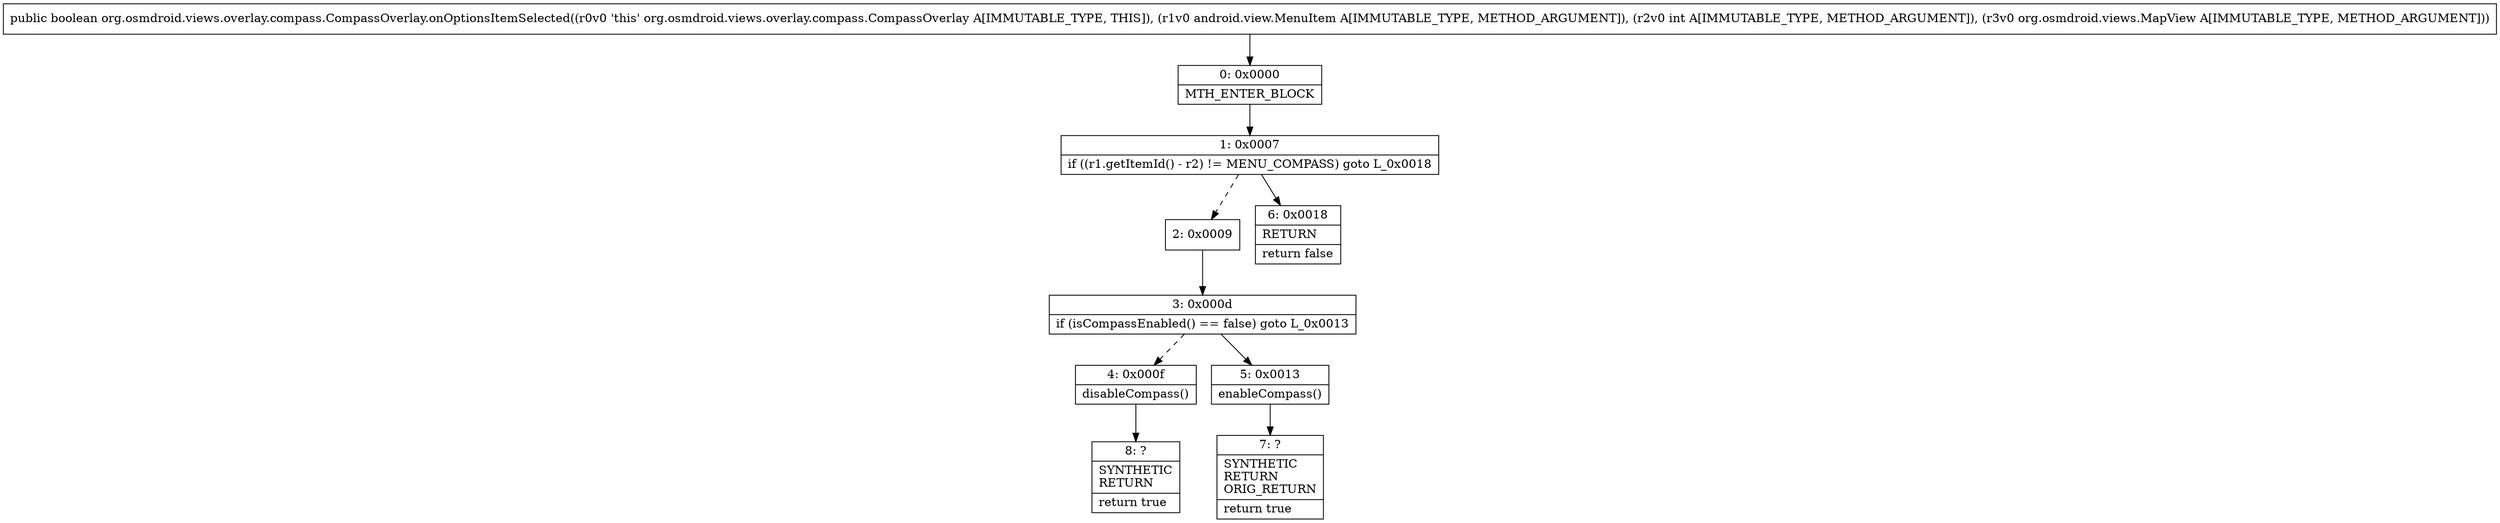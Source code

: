 digraph "CFG fororg.osmdroid.views.overlay.compass.CompassOverlay.onOptionsItemSelected(Landroid\/view\/MenuItem;ILorg\/osmdroid\/views\/MapView;)Z" {
Node_0 [shape=record,label="{0\:\ 0x0000|MTH_ENTER_BLOCK\l}"];
Node_1 [shape=record,label="{1\:\ 0x0007|if ((r1.getItemId() \- r2) != MENU_COMPASS) goto L_0x0018\l}"];
Node_2 [shape=record,label="{2\:\ 0x0009}"];
Node_3 [shape=record,label="{3\:\ 0x000d|if (isCompassEnabled() == false) goto L_0x0013\l}"];
Node_4 [shape=record,label="{4\:\ 0x000f|disableCompass()\l}"];
Node_5 [shape=record,label="{5\:\ 0x0013|enableCompass()\l}"];
Node_6 [shape=record,label="{6\:\ 0x0018|RETURN\l|return false\l}"];
Node_7 [shape=record,label="{7\:\ ?|SYNTHETIC\lRETURN\lORIG_RETURN\l|return true\l}"];
Node_8 [shape=record,label="{8\:\ ?|SYNTHETIC\lRETURN\l|return true\l}"];
MethodNode[shape=record,label="{public boolean org.osmdroid.views.overlay.compass.CompassOverlay.onOptionsItemSelected((r0v0 'this' org.osmdroid.views.overlay.compass.CompassOverlay A[IMMUTABLE_TYPE, THIS]), (r1v0 android.view.MenuItem A[IMMUTABLE_TYPE, METHOD_ARGUMENT]), (r2v0 int A[IMMUTABLE_TYPE, METHOD_ARGUMENT]), (r3v0 org.osmdroid.views.MapView A[IMMUTABLE_TYPE, METHOD_ARGUMENT])) }"];
MethodNode -> Node_0;
Node_0 -> Node_1;
Node_1 -> Node_2[style=dashed];
Node_1 -> Node_6;
Node_2 -> Node_3;
Node_3 -> Node_4[style=dashed];
Node_3 -> Node_5;
Node_4 -> Node_8;
Node_5 -> Node_7;
}

